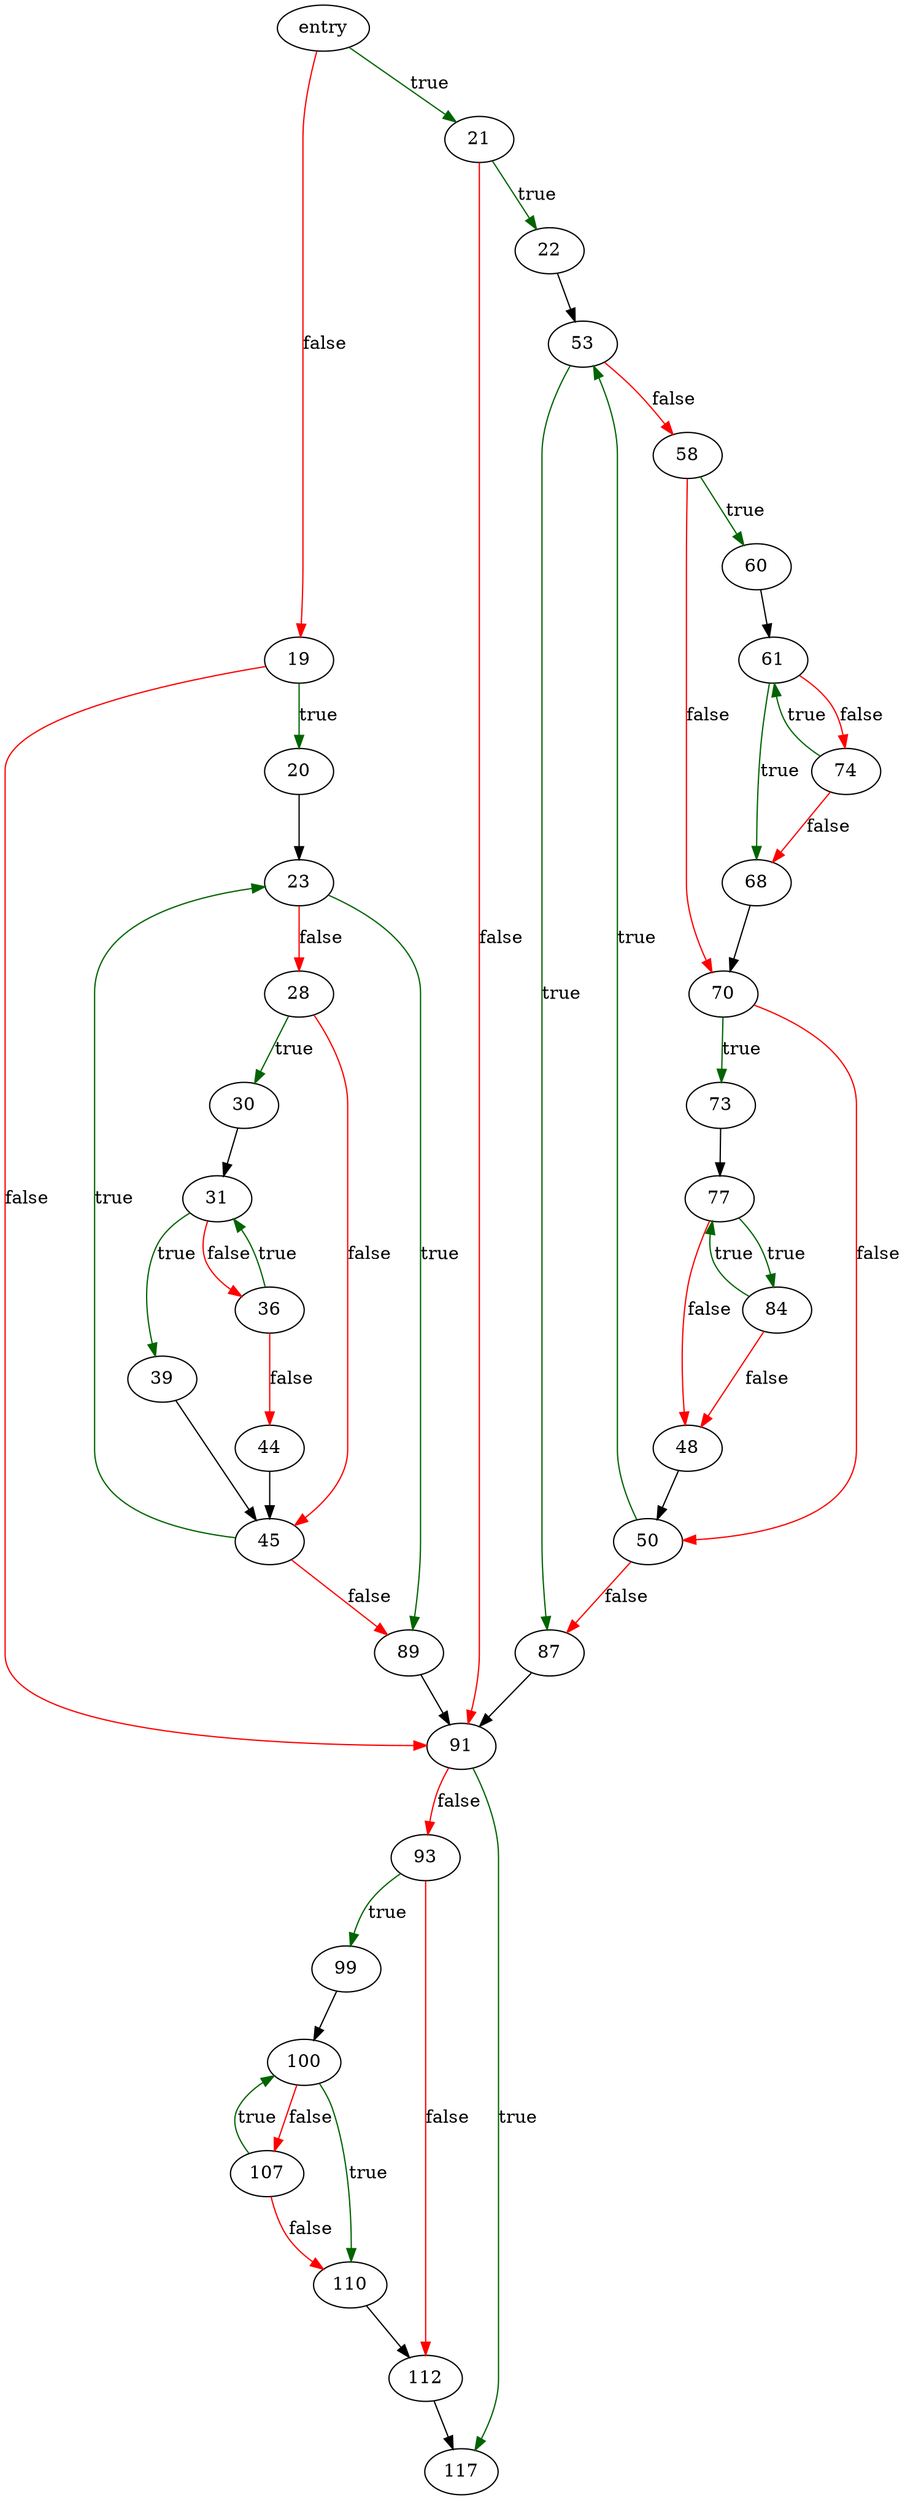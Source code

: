 digraph "limfield" {
	// Node definitions.
	2 [label=entry];
	19;
	20;
	21;
	22;
	23;
	28;
	30;
	31;
	36;
	39;
	44;
	45;
	48;
	50;
	53;
	58;
	60;
	61;
	68;
	70;
	73;
	74;
	77;
	84;
	87;
	89;
	91;
	93;
	99;
	100;
	107;
	110;
	112;
	117;

	// Edge definitions.
	2 -> 19 [
		color=red
		label=false
	];
	2 -> 21 [
		color=darkgreen
		label=true
	];
	19 -> 20 [
		color=darkgreen
		label=true
	];
	19 -> 91 [
		color=red
		label=false
	];
	20 -> 23;
	21 -> 22 [
		color=darkgreen
		label=true
	];
	21 -> 91 [
		color=red
		label=false
	];
	22 -> 53;
	23 -> 28 [
		color=red
		label=false
	];
	23 -> 89 [
		color=darkgreen
		label=true
	];
	28 -> 30 [
		color=darkgreen
		label=true
	];
	28 -> 45 [
		color=red
		label=false
	];
	30 -> 31;
	31 -> 36 [
		color=red
		label=false
	];
	31 -> 39 [
		color=darkgreen
		label=true
	];
	36 -> 31 [
		color=darkgreen
		label=true
	];
	36 -> 44 [
		color=red
		label=false
	];
	39 -> 45;
	44 -> 45;
	45 -> 23 [
		color=darkgreen
		label=true
	];
	45 -> 89 [
		color=red
		label=false
	];
	48 -> 50;
	50 -> 53 [
		color=darkgreen
		label=true
	];
	50 -> 87 [
		color=red
		label=false
	];
	53 -> 58 [
		color=red
		label=false
	];
	53 -> 87 [
		color=darkgreen
		label=true
	];
	58 -> 60 [
		color=darkgreen
		label=true
	];
	58 -> 70 [
		color=red
		label=false
	];
	60 -> 61;
	61 -> 68 [
		color=darkgreen
		label=true
	];
	61 -> 74 [
		color=red
		label=false
	];
	68 -> 70;
	70 -> 50 [
		color=red
		label=false
	];
	70 -> 73 [
		color=darkgreen
		label=true
	];
	73 -> 77;
	74 -> 61 [
		color=darkgreen
		label=true
	];
	74 -> 68 [
		color=red
		label=false
	];
	77 -> 48 [
		color=red
		label=false
	];
	77 -> 84 [
		color=darkgreen
		label=true
	];
	84 -> 48 [
		color=red
		label=false
	];
	84 -> 77 [
		color=darkgreen
		label=true
	];
	87 -> 91;
	89 -> 91;
	91 -> 93 [
		color=red
		label=false
	];
	91 -> 117 [
		color=darkgreen
		label=true
	];
	93 -> 99 [
		color=darkgreen
		label=true
	];
	93 -> 112 [
		color=red
		label=false
	];
	99 -> 100;
	100 -> 107 [
		color=red
		label=false
	];
	100 -> 110 [
		color=darkgreen
		label=true
	];
	107 -> 100 [
		color=darkgreen
		label=true
	];
	107 -> 110 [
		color=red
		label=false
	];
	110 -> 112;
	112 -> 117;
}